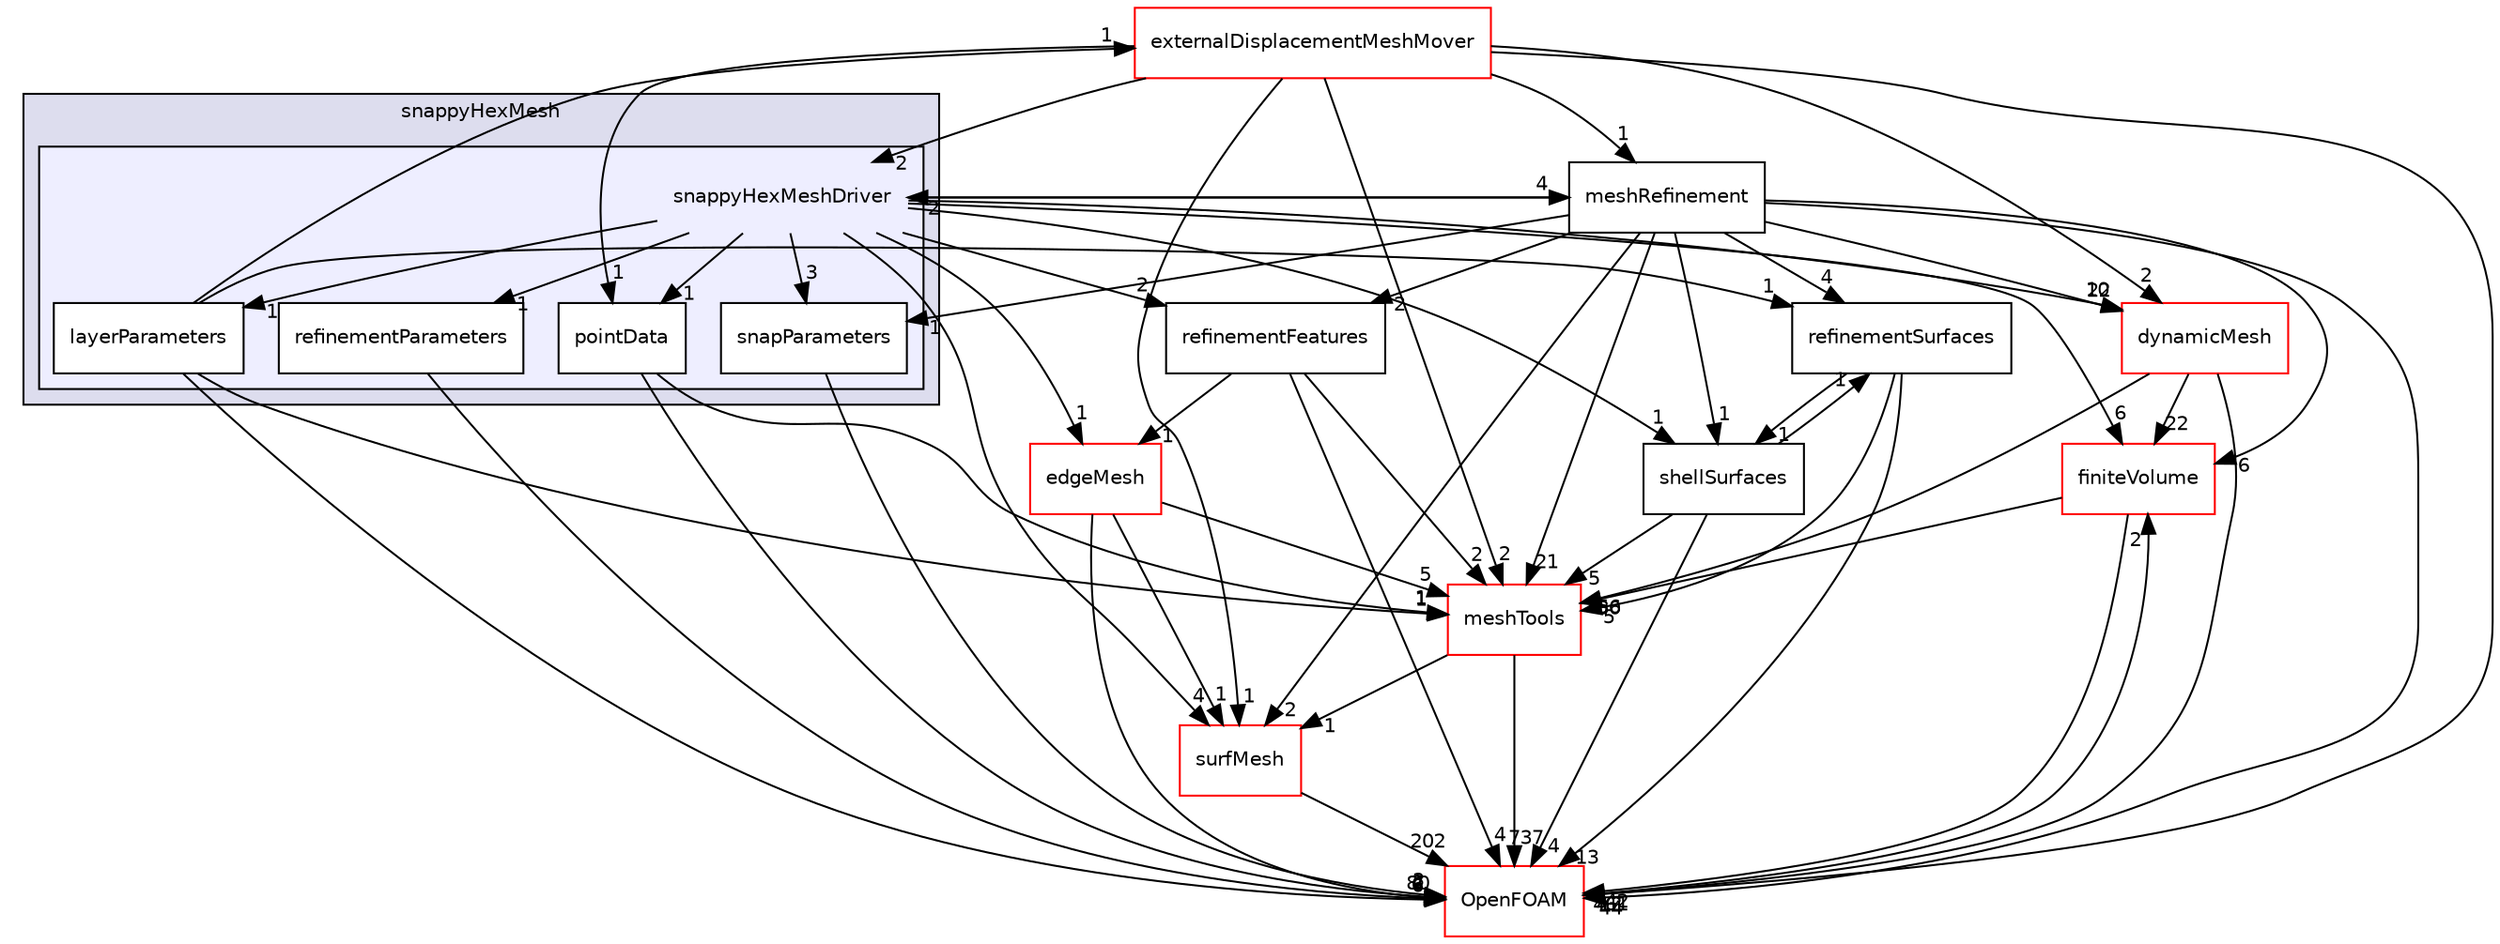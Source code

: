 digraph "src/mesh/snappyHexMesh/snappyHexMeshDriver" {
  bgcolor=transparent;
  compound=true
  node [ fontsize="10", fontname="Helvetica"];
  edge [ labelfontsize="10", labelfontname="Helvetica"];
  subgraph clusterdir_b8488229094ef0b4d530549afea57c74 {
    graph [ bgcolor="#ddddee", pencolor="black", label="snappyHexMesh" fontname="Helvetica", fontsize="10", URL="dir_b8488229094ef0b4d530549afea57c74.html"]
  subgraph clusterdir_d9970e8864166451edb16d942f904562 {
    graph [ bgcolor="#eeeeff", pencolor="black", label="" URL="dir_d9970e8864166451edb16d942f904562.html"];
    dir_d9970e8864166451edb16d942f904562 [shape=plaintext label="snappyHexMeshDriver"];
    dir_ab948d4a114f364b47db9d9ca04c8bde [shape=box label="layerParameters" color="black" fillcolor="white" style="filled" URL="dir_ab948d4a114f364b47db9d9ca04c8bde.html"];
    dir_cc0d12f3fd349d2d761655e5eaea48f1 [shape=box label="pointData" color="black" fillcolor="white" style="filled" URL="dir_cc0d12f3fd349d2d761655e5eaea48f1.html"];
    dir_c79cff89d70cb880d48978b8ee86ce71 [shape=box label="refinementParameters" color="black" fillcolor="white" style="filled" URL="dir_c79cff89d70cb880d48978b8ee86ce71.html"];
    dir_e96ec9bdb802cc6b097c0085089ff14f [shape=box label="snapParameters" color="black" fillcolor="white" style="filled" URL="dir_e96ec9bdb802cc6b097c0085089ff14f.html"];
  }
  }
  dir_9bd15774b555cf7259a6fa18f99fe99b [shape=box label="finiteVolume" color="red" URL="dir_9bd15774b555cf7259a6fa18f99fe99b.html"];
  dir_8ccce68d8eb6c31356e7a13ae3680829 [shape=box label="meshRefinement" URL="dir_8ccce68d8eb6c31356e7a13ae3680829.html"];
  dir_0a88fe22feb23ce5f078a04a1df67721 [shape=box label="surfMesh" color="red" URL="dir_0a88fe22feb23ce5f078a04a1df67721.html"];
  dir_ae30ad0bef50cf391b24c614251bb9fd [shape=box label="meshTools" color="red" URL="dir_ae30ad0bef50cf391b24c614251bb9fd.html"];
  dir_63742796c427c97a292c80f7db71da36 [shape=box label="dynamicMesh" color="red" URL="dir_63742796c427c97a292c80f7db71da36.html"];
  dir_f4c152d6f66387c0ffa38473b68db86b [shape=box label="externalDisplacementMeshMover" color="red" URL="dir_f4c152d6f66387c0ffa38473b68db86b.html"];
  dir_72076d9e87f799540d4ce5fe7a735a10 [shape=box label="refinementSurfaces" URL="dir_72076d9e87f799540d4ce5fe7a735a10.html"];
  dir_ff73378227f062ba0a039ec19ddf803b [shape=box label="refinementFeatures" URL="dir_ff73378227f062ba0a039ec19ddf803b.html"];
  dir_547d95b1f800fe300ab8f22eec4ab7b0 [shape=box label="edgeMesh" color="red" URL="dir_547d95b1f800fe300ab8f22eec4ab7b0.html"];
  dir_c5473ff19b20e6ec4dfe5c310b3778a8 [shape=box label="OpenFOAM" color="red" URL="dir_c5473ff19b20e6ec4dfe5c310b3778a8.html"];
  dir_a384ec912432d747da14be67ca9645ef [shape=box label="shellSurfaces" URL="dir_a384ec912432d747da14be67ca9645ef.html"];
  dir_9bd15774b555cf7259a6fa18f99fe99b->dir_ae30ad0bef50cf391b24c614251bb9fd [headlabel="30", labeldistance=1.5 headhref="dir_000894_001746.html"];
  dir_9bd15774b555cf7259a6fa18f99fe99b->dir_c5473ff19b20e6ec4dfe5c310b3778a8 [headlabel="742", labeldistance=1.5 headhref="dir_000894_001892.html"];
  dir_ab948d4a114f364b47db9d9ca04c8bde->dir_ae30ad0bef50cf391b24c614251bb9fd [headlabel="1", labeldistance=1.5 headhref="dir_001741_001746.html"];
  dir_ab948d4a114f364b47db9d9ca04c8bde->dir_f4c152d6f66387c0ffa38473b68db86b [headlabel="1", labeldistance=1.5 headhref="dir_001741_001734.html"];
  dir_ab948d4a114f364b47db9d9ca04c8bde->dir_72076d9e87f799540d4ce5fe7a735a10 [headlabel="1", labeldistance=1.5 headhref="dir_001741_001738.html"];
  dir_ab948d4a114f364b47db9d9ca04c8bde->dir_c5473ff19b20e6ec4dfe5c310b3778a8 [headlabel="6", labeldistance=1.5 headhref="dir_001741_001892.html"];
  dir_8ccce68d8eb6c31356e7a13ae3680829->dir_9bd15774b555cf7259a6fa18f99fe99b [headlabel="6", labeldistance=1.5 headhref="dir_001736_000894.html"];
  dir_8ccce68d8eb6c31356e7a13ae3680829->dir_0a88fe22feb23ce5f078a04a1df67721 [headlabel="2", labeldistance=1.5 headhref="dir_001736_002685.html"];
  dir_8ccce68d8eb6c31356e7a13ae3680829->dir_ae30ad0bef50cf391b24c614251bb9fd [headlabel="21", labeldistance=1.5 headhref="dir_001736_001746.html"];
  dir_8ccce68d8eb6c31356e7a13ae3680829->dir_e96ec9bdb802cc6b097c0085089ff14f [headlabel="1", labeldistance=1.5 headhref="dir_001736_001744.html"];
  dir_8ccce68d8eb6c31356e7a13ae3680829->dir_63742796c427c97a292c80f7db71da36 [headlabel="22", labeldistance=1.5 headhref="dir_001736_000802.html"];
  dir_8ccce68d8eb6c31356e7a13ae3680829->dir_72076d9e87f799540d4ce5fe7a735a10 [headlabel="4", labeldistance=1.5 headhref="dir_001736_001738.html"];
  dir_8ccce68d8eb6c31356e7a13ae3680829->dir_ff73378227f062ba0a039ec19ddf803b [headlabel="2", labeldistance=1.5 headhref="dir_001736_001737.html"];
  dir_8ccce68d8eb6c31356e7a13ae3680829->dir_c5473ff19b20e6ec4dfe5c310b3778a8 [headlabel="44", labeldistance=1.5 headhref="dir_001736_001892.html"];
  dir_8ccce68d8eb6c31356e7a13ae3680829->dir_d9970e8864166451edb16d942f904562 [headlabel="2", labeldistance=1.5 headhref="dir_001736_001740.html"];
  dir_8ccce68d8eb6c31356e7a13ae3680829->dir_a384ec912432d747da14be67ca9645ef [headlabel="1", labeldistance=1.5 headhref="dir_001736_001739.html"];
  dir_c79cff89d70cb880d48978b8ee86ce71->dir_c5473ff19b20e6ec4dfe5c310b3778a8 [headlabel="6", labeldistance=1.5 headhref="dir_001743_001892.html"];
  dir_0a88fe22feb23ce5f078a04a1df67721->dir_c5473ff19b20e6ec4dfe5c310b3778a8 [headlabel="202", labeldistance=1.5 headhref="dir_002685_001892.html"];
  dir_ae30ad0bef50cf391b24c614251bb9fd->dir_0a88fe22feb23ce5f078a04a1df67721 [headlabel="1", labeldistance=1.5 headhref="dir_001746_002685.html"];
  dir_ae30ad0bef50cf391b24c614251bb9fd->dir_c5473ff19b20e6ec4dfe5c310b3778a8 [headlabel="737", labeldistance=1.5 headhref="dir_001746_001892.html"];
  dir_e96ec9bdb802cc6b097c0085089ff14f->dir_c5473ff19b20e6ec4dfe5c310b3778a8 [headlabel="3", labeldistance=1.5 headhref="dir_001744_001892.html"];
  dir_cc0d12f3fd349d2d761655e5eaea48f1->dir_ae30ad0bef50cf391b24c614251bb9fd [headlabel="1", labeldistance=1.5 headhref="dir_001742_001746.html"];
  dir_cc0d12f3fd349d2d761655e5eaea48f1->dir_c5473ff19b20e6ec4dfe5c310b3778a8 [headlabel="2", labeldistance=1.5 headhref="dir_001742_001892.html"];
  dir_63742796c427c97a292c80f7db71da36->dir_9bd15774b555cf7259a6fa18f99fe99b [headlabel="22", labeldistance=1.5 headhref="dir_000802_000894.html"];
  dir_63742796c427c97a292c80f7db71da36->dir_ae30ad0bef50cf391b24c614251bb9fd [headlabel="56", labeldistance=1.5 headhref="dir_000802_001746.html"];
  dir_63742796c427c97a292c80f7db71da36->dir_c5473ff19b20e6ec4dfe5c310b3778a8 [headlabel="461", labeldistance=1.5 headhref="dir_000802_001892.html"];
  dir_f4c152d6f66387c0ffa38473b68db86b->dir_8ccce68d8eb6c31356e7a13ae3680829 [headlabel="1", labeldistance=1.5 headhref="dir_001734_001736.html"];
  dir_f4c152d6f66387c0ffa38473b68db86b->dir_0a88fe22feb23ce5f078a04a1df67721 [headlabel="1", labeldistance=1.5 headhref="dir_001734_002685.html"];
  dir_f4c152d6f66387c0ffa38473b68db86b->dir_ae30ad0bef50cf391b24c614251bb9fd [headlabel="2", labeldistance=1.5 headhref="dir_001734_001746.html"];
  dir_f4c152d6f66387c0ffa38473b68db86b->dir_cc0d12f3fd349d2d761655e5eaea48f1 [headlabel="1", labeldistance=1.5 headhref="dir_001734_001742.html"];
  dir_f4c152d6f66387c0ffa38473b68db86b->dir_63742796c427c97a292c80f7db71da36 [headlabel="2", labeldistance=1.5 headhref="dir_001734_000802.html"];
  dir_f4c152d6f66387c0ffa38473b68db86b->dir_c5473ff19b20e6ec4dfe5c310b3778a8 [headlabel="12", labeldistance=1.5 headhref="dir_001734_001892.html"];
  dir_f4c152d6f66387c0ffa38473b68db86b->dir_d9970e8864166451edb16d942f904562 [headlabel="2", labeldistance=1.5 headhref="dir_001734_001740.html"];
  dir_72076d9e87f799540d4ce5fe7a735a10->dir_ae30ad0bef50cf391b24c614251bb9fd [headlabel="5", labeldistance=1.5 headhref="dir_001738_001746.html"];
  dir_72076d9e87f799540d4ce5fe7a735a10->dir_c5473ff19b20e6ec4dfe5c310b3778a8 [headlabel="13", labeldistance=1.5 headhref="dir_001738_001892.html"];
  dir_72076d9e87f799540d4ce5fe7a735a10->dir_a384ec912432d747da14be67ca9645ef [headlabel="1", labeldistance=1.5 headhref="dir_001738_001739.html"];
  dir_ff73378227f062ba0a039ec19ddf803b->dir_ae30ad0bef50cf391b24c614251bb9fd [headlabel="2", labeldistance=1.5 headhref="dir_001737_001746.html"];
  dir_ff73378227f062ba0a039ec19ddf803b->dir_547d95b1f800fe300ab8f22eec4ab7b0 [headlabel="1", labeldistance=1.5 headhref="dir_001737_000857.html"];
  dir_ff73378227f062ba0a039ec19ddf803b->dir_c5473ff19b20e6ec4dfe5c310b3778a8 [headlabel="4", labeldistance=1.5 headhref="dir_001737_001892.html"];
  dir_547d95b1f800fe300ab8f22eec4ab7b0->dir_0a88fe22feb23ce5f078a04a1df67721 [headlabel="1", labeldistance=1.5 headhref="dir_000857_002685.html"];
  dir_547d95b1f800fe300ab8f22eec4ab7b0->dir_ae30ad0bef50cf391b24c614251bb9fd [headlabel="5", labeldistance=1.5 headhref="dir_000857_001746.html"];
  dir_547d95b1f800fe300ab8f22eec4ab7b0->dir_c5473ff19b20e6ec4dfe5c310b3778a8 [headlabel="80", labeldistance=1.5 headhref="dir_000857_001892.html"];
  dir_c5473ff19b20e6ec4dfe5c310b3778a8->dir_9bd15774b555cf7259a6fa18f99fe99b [headlabel="2", labeldistance=1.5 headhref="dir_001892_000894.html"];
  dir_d9970e8864166451edb16d942f904562->dir_9bd15774b555cf7259a6fa18f99fe99b [headlabel="6", labeldistance=1.5 headhref="dir_001740_000894.html"];
  dir_d9970e8864166451edb16d942f904562->dir_ab948d4a114f364b47db9d9ca04c8bde [headlabel="1", labeldistance=1.5 headhref="dir_001740_001741.html"];
  dir_d9970e8864166451edb16d942f904562->dir_c79cff89d70cb880d48978b8ee86ce71 [headlabel="1", labeldistance=1.5 headhref="dir_001740_001743.html"];
  dir_d9970e8864166451edb16d942f904562->dir_8ccce68d8eb6c31356e7a13ae3680829 [headlabel="4", labeldistance=1.5 headhref="dir_001740_001736.html"];
  dir_d9970e8864166451edb16d942f904562->dir_0a88fe22feb23ce5f078a04a1df67721 [headlabel="4", labeldistance=1.5 headhref="dir_001740_002685.html"];
  dir_d9970e8864166451edb16d942f904562->dir_e96ec9bdb802cc6b097c0085089ff14f [headlabel="3", labeldistance=1.5 headhref="dir_001740_001744.html"];
  dir_d9970e8864166451edb16d942f904562->dir_cc0d12f3fd349d2d761655e5eaea48f1 [headlabel="1", labeldistance=1.5 headhref="dir_001740_001742.html"];
  dir_d9970e8864166451edb16d942f904562->dir_63742796c427c97a292c80f7db71da36 [headlabel="10", labeldistance=1.5 headhref="dir_001740_000802.html"];
  dir_d9970e8864166451edb16d942f904562->dir_ff73378227f062ba0a039ec19ddf803b [headlabel="2", labeldistance=1.5 headhref="dir_001740_001737.html"];
  dir_d9970e8864166451edb16d942f904562->dir_547d95b1f800fe300ab8f22eec4ab7b0 [headlabel="1", labeldistance=1.5 headhref="dir_001740_000857.html"];
  dir_d9970e8864166451edb16d942f904562->dir_a384ec912432d747da14be67ca9645ef [headlabel="1", labeldistance=1.5 headhref="dir_001740_001739.html"];
  dir_a384ec912432d747da14be67ca9645ef->dir_ae30ad0bef50cf391b24c614251bb9fd [headlabel="5", labeldistance=1.5 headhref="dir_001739_001746.html"];
  dir_a384ec912432d747da14be67ca9645ef->dir_72076d9e87f799540d4ce5fe7a735a10 [headlabel="1", labeldistance=1.5 headhref="dir_001739_001738.html"];
  dir_a384ec912432d747da14be67ca9645ef->dir_c5473ff19b20e6ec4dfe5c310b3778a8 [headlabel="4", labeldistance=1.5 headhref="dir_001739_001892.html"];
}
